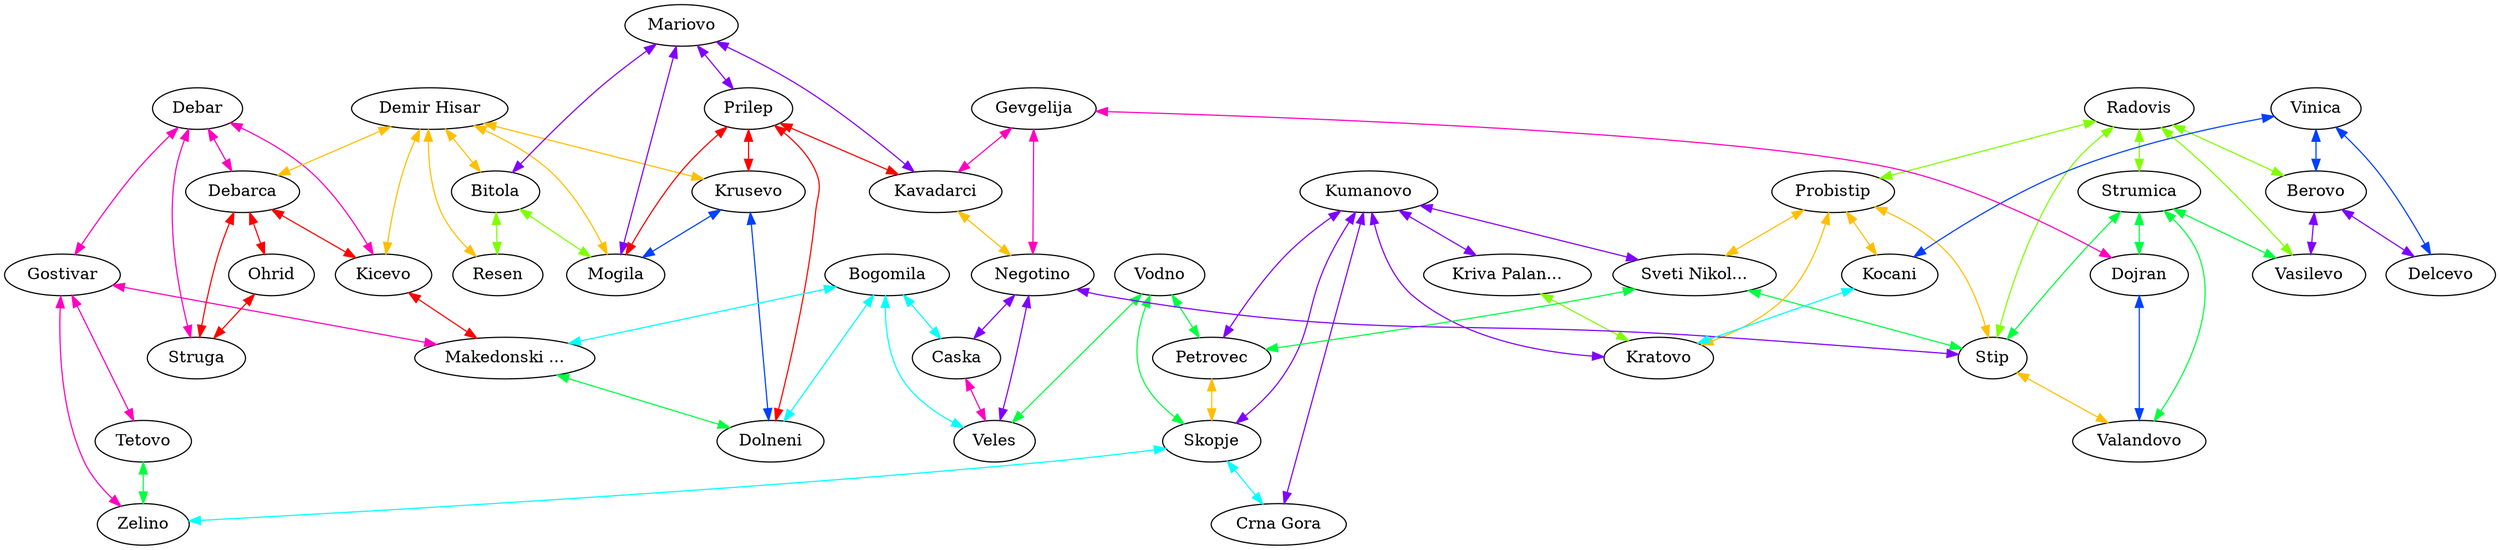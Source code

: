 graph x {
"Tetovo" [pos="1.52777777777778,-2.84722222222222",label="Tetovo"]
"Zelino" [pos="2.05555555555556,-2.91666666666667",label="Zelino"]
"Gostivar" [pos="1.83333333333333,-3.40277777777778",label="Gostivar"]
"Ohrid" [pos="1.23611111111111,-5.63888888888889",label="Ohrid"]
"Debar" [pos="0.888888888888889,-4.44444444444444",label="Debar"]
"Kicevo" [pos="1.84722222222222,-4.47222222222222",label="Kicevo"]
"Debarca" [pos="1.38888888888889,-4.83333333333333",label="Debarca"]
"Struga" [pos="0.680555555555556,-5.29166666666667",label="Struga"]
"Bitola" [pos="2.70833333333333,-6.16666666666667",label="Bitola"]
"Resen" [pos="1.86111111111111,-5.88888888888889",label="Resen"]
"Demir Hisar" [pos="2.13888888888889,-5.19444444444444",label="Demir Hisar"]
"Krusevo" [pos="2.73611111111111,-5.08333333333333",label="Krusevo"]
"Mogila" [pos="3.29166666666667,-5.625",label="Mogila"]
"Mariovo" [pos="4.01388888888889,-5.61111111111111",label="Mariovo"]
"Prilep" [pos="3.61111111111111,-4.83333333333333",label="Prilep"]
"Dolneni" [pos="2.94444444444444,-4.55555555555556",label="Dolneni"]
"Veles" [pos="3.5,-3.5",label="Veles"]
"Makedonski Brod" [pos="2.54166666666667,-4.02777777777778",label="Makedonski ..."]
"Bogomila" [pos="3.04166666666667,-3.95833333333333",label="Bogomila"]
"Caska" [pos="3.79166666666667,-4.19444444444444",label="Caska"]
"Skopje" [pos="2.70833333333333,-2.81944444444444",label="Skopje"]
"Vodno" [pos="2.98611111111111,-3.25",label="Vodno"]
"Petrovec" [pos="3.73611111111111,-2.79166666666667",label="Petrovec"]
"Crna Gora" [pos="3.27777777777778,-2.08333333333333",label="Crna Gora"]
"Kumanovo" [pos="4.36111111111111,-2.47222222222222",label="Kumanovo"]
"Kriva Palanka" [pos="5.31944444444444,-1.88888888888889",label="Kriva Palan..."]
"Kratovo" [pos="5.20833333333333,-2.26388888888889",label="Kratovo"]
"Stip" [pos="5.55555555555556,-4.15277777777778",label="Stip"]
"Sveti Nikole" [pos="4.40277777777778,-3.51388888888889",label="Sveti Nikol..."]
"Probistip" [pos="5.36111111111111,-3.43055555555556",label="Probistip"]
"Negotino" [pos="4.44444444444444,-4.30555555555556",label="Negotino"]
"Radovis" [pos="6.125,-3.88888888888889",label="Radovis"]
"Berovo" [pos="7.09722222222222,-3.68055555555556",label="Berovo"]
"Kocani" [pos="5.72222222222222,-2.69444444444444",label="Kocani"]
"Vinica" [pos="6.25,-2.98611111111111",label="Vinica"]
"Delcevo" [pos="6.77777777777778,-2.75",label="Delcevo"]
"Strumica" [pos="6.56944444444444,-4.93055555555556",label="Strumica"]
"Vasilevo" [pos="6.65277777777778,-4.11111111111111",label="Vasilevo"]
"Dojran" [pos="6.33333333333333,-5.38888888888889",label="Dojran"]
"Valandovo" [pos="5.97222222222222,-4.93055555555556",label="Valandovo"]
"Gevgelija" [pos="5.41666666666667,-5.11111111111111",label="Gevgelija"]
"Kavadarci" [pos="4.58333333333333,-4.93055555555556",label="Kavadarci"]
"Demir Hisar" -- "Mogila" [dir="both",color="0.125,1,1"]
"Demir Hisar" -- "Bitola" [dir="both",color="0.125,1,1"]
"Demir Hisar" -- "Kicevo" [dir="both",color="0.125,1,1"]
"Demir Hisar" -- "Resen" [dir="both",color="0.125,1,1"]
"Demir Hisar" -- "Debarca" [dir="both",color="0.125,1,1"]
"Demir Hisar" -- "Krusevo" [dir="both",color="0.125,1,1"]
"Radovis" -- "Probistip" [dir="both",color="0.25,1,1"]
"Radovis" -- "Berovo" [dir="both",color="0.25,1,1"]
"Radovis" -- "Stip" [dir="both",color="0.25,1,1"]
"Radovis" -- "Strumica" [dir="both",color="0.25,1,1"]
"Radovis" -- "Vasilevo" [dir="both",color="0.25,1,1"]
"Vodno" -- "Skopje" [dir="both",color="0.375,1,1"]
"Vodno" -- "Veles" [dir="both",color="0.375,1,1"]
"Vodno" -- "Petrovec" [dir="both",color="0.375,1,1"]
"Bogomila" -- "Makedonski Brod" [dir="both",color="0.5,1,1"]
"Bogomila" -- "Dolneni" [dir="both",color="0.5,1,1"]
"Bogomila" -- "Caska" [dir="both",color="0.5,1,1"]
"Bogomila" -- "Veles" [dir="both",color="0.5,1,1"]
"Vinica" -- "Kocani" [dir="both",color="0.625,1,1"]
"Vinica" -- "Delcevo" [dir="both",color="0.625,1,1"]
"Vinica" -- "Berovo" [dir="both",color="0.625,1,1"]
"Mariovo" -- "Kavadarci" [dir="both",color="0.75,1,1"]
"Mariovo" -- "Mogila" [dir="both",color="0.75,1,1"]
"Mariovo" -- "Bitola" [dir="both",color="0.75,1,1"]
"Mariovo" -- "Prilep" [dir="both",color="0.75,1,1"]
"Debar" -- "Struga" [dir="both",color="0.875,1,1"]
"Debar" -- "Kicevo" [dir="both",color="0.875,1,1"]
"Debar" -- "Gostivar" [dir="both",color="0.875,1,1"]
"Debar" -- "Debarca" [dir="both",color="0.875,1,1"]
"Prilep" -- "Kavadarci" [dir="both",color="1,1,1"]
"Prilep" -- "Mogila" [dir="both",color="1,1,1"]
"Prilep" -- "Dolneni" [dir="both",color="1,1,1"]
"Prilep" -- "Krusevo" [dir="both",color="1,1,1"]
"Probistip" -- "Sveti Nikole" [dir="both",color="0.125,1,1"]
"Probistip" -- "Kocani" [dir="both",color="0.125,1,1"]
"Probistip" -- "Kratovo" [dir="both",color="0.125,1,1"]
"Probistip" -- "Stip" [dir="both",color="0.125,1,1"]
"Bitola" -- "Mogila" [dir="both",color="0.25,1,1"]
"Bitola" -- "Resen" [dir="both",color="0.25,1,1"]
"Strumica" -- "Stip" [dir="both",color="0.375,1,1"]
"Strumica" -- "Valandovo" [dir="both",color="0.375,1,1"]
"Strumica" -- "Dojran" [dir="both",color="0.375,1,1"]
"Strumica" -- "Vasilevo" [dir="both",color="0.375,1,1"]
"Krusevo" -- "Mogila" [dir="both",color="0.625,1,1"]
"Krusevo" -- "Dolneni" [dir="both",color="0.625,1,1"]
"Kumanovo" -- "Sveti Nikole" [dir="both",color="0.75,1,1"]
"Kumanovo" -- "Kriva Palanka" [dir="both",color="0.75,1,1"]
"Kumanovo" -- "Kratovo" [dir="both",color="0.75,1,1"]
"Kumanovo" -- "Skopje" [dir="both",color="0.75,1,1"]
"Kumanovo" -- "Crna Gora" [dir="both",color="0.75,1,1"]
"Kumanovo" -- "Petrovec" [dir="both",color="0.75,1,1"]
"Gevgelija" -- "Negotino" [dir="both",color="0.875,1,1"]
"Gevgelija" -- "Kavadarci" [dir="both",color="0.875,1,1"]
"Gevgelija" -- "Dojran" [dir="both",color="0.875,1,1"]
"Debarca" -- "Struga" [dir="both",color="1,1,1"]
"Debarca" -- "Ohrid" [dir="both",color="1,1,1"]
"Debarca" -- "Kicevo" [dir="both",color="1,1,1"]
"Kavadarci" -- "Negotino" [dir="both",color="0.125,1,1"]
"Kriva Palanka" -- "Kratovo" [dir="both",color="0.25,1,1"]
"Sveti Nikole" -- "Stip" [dir="both",color="0.375,1,1"]
"Sveti Nikole" -- "Petrovec" [dir="both",color="0.375,1,1"]
"Kocani" -- "Kratovo" [dir="both",color="0.5,1,1"]
"Berovo" -- "Delcevo" [dir="both",color="0.75,1,1"]
"Berovo" -- "Vasilevo" [dir="both",color="0.75,1,1"]
"Gostivar" -- "Makedonski Brod" [dir="both",color="0.875,1,1"]
"Gostivar" -- "Tetovo" [dir="both",color="0.875,1,1"]
"Gostivar" -- "Zelino" [dir="both",color="0.875,1,1"]
"Kicevo" -- "Makedonski Brod" [dir="both",color="1,1,1"]
"Petrovec" -- "Skopje" [dir="both",color="0.125,1,1"]
"Makedonski Brod" -- "Dolneni" [dir="both",color="0.375,1,1"]
"Skopje" -- "Zelino" [dir="both",color="0.5,1,1"]
"Skopje" -- "Crna Gora" [dir="both",color="0.5,1,1"]
"Dojran" -- "Valandovo" [dir="both",color="0.625,1,1"]
"Negotino" -- "Caska" [dir="both",color="0.75,1,1"]
"Negotino" -- "Stip" [dir="both",color="0.75,1,1"]
"Negotino" -- "Veles" [dir="both",color="0.75,1,1"]
"Stip" -- "Valandovo" [dir="both",color="0.125,1,1"]
"Tetovo" -- "Zelino" [dir="both",color="0.375,1,1"]
"Caska" -- "Veles" [dir="both",color="0.875,1,1"]
"Ohrid" -- "Struga" [dir="both",color="1,1,1"]
}
